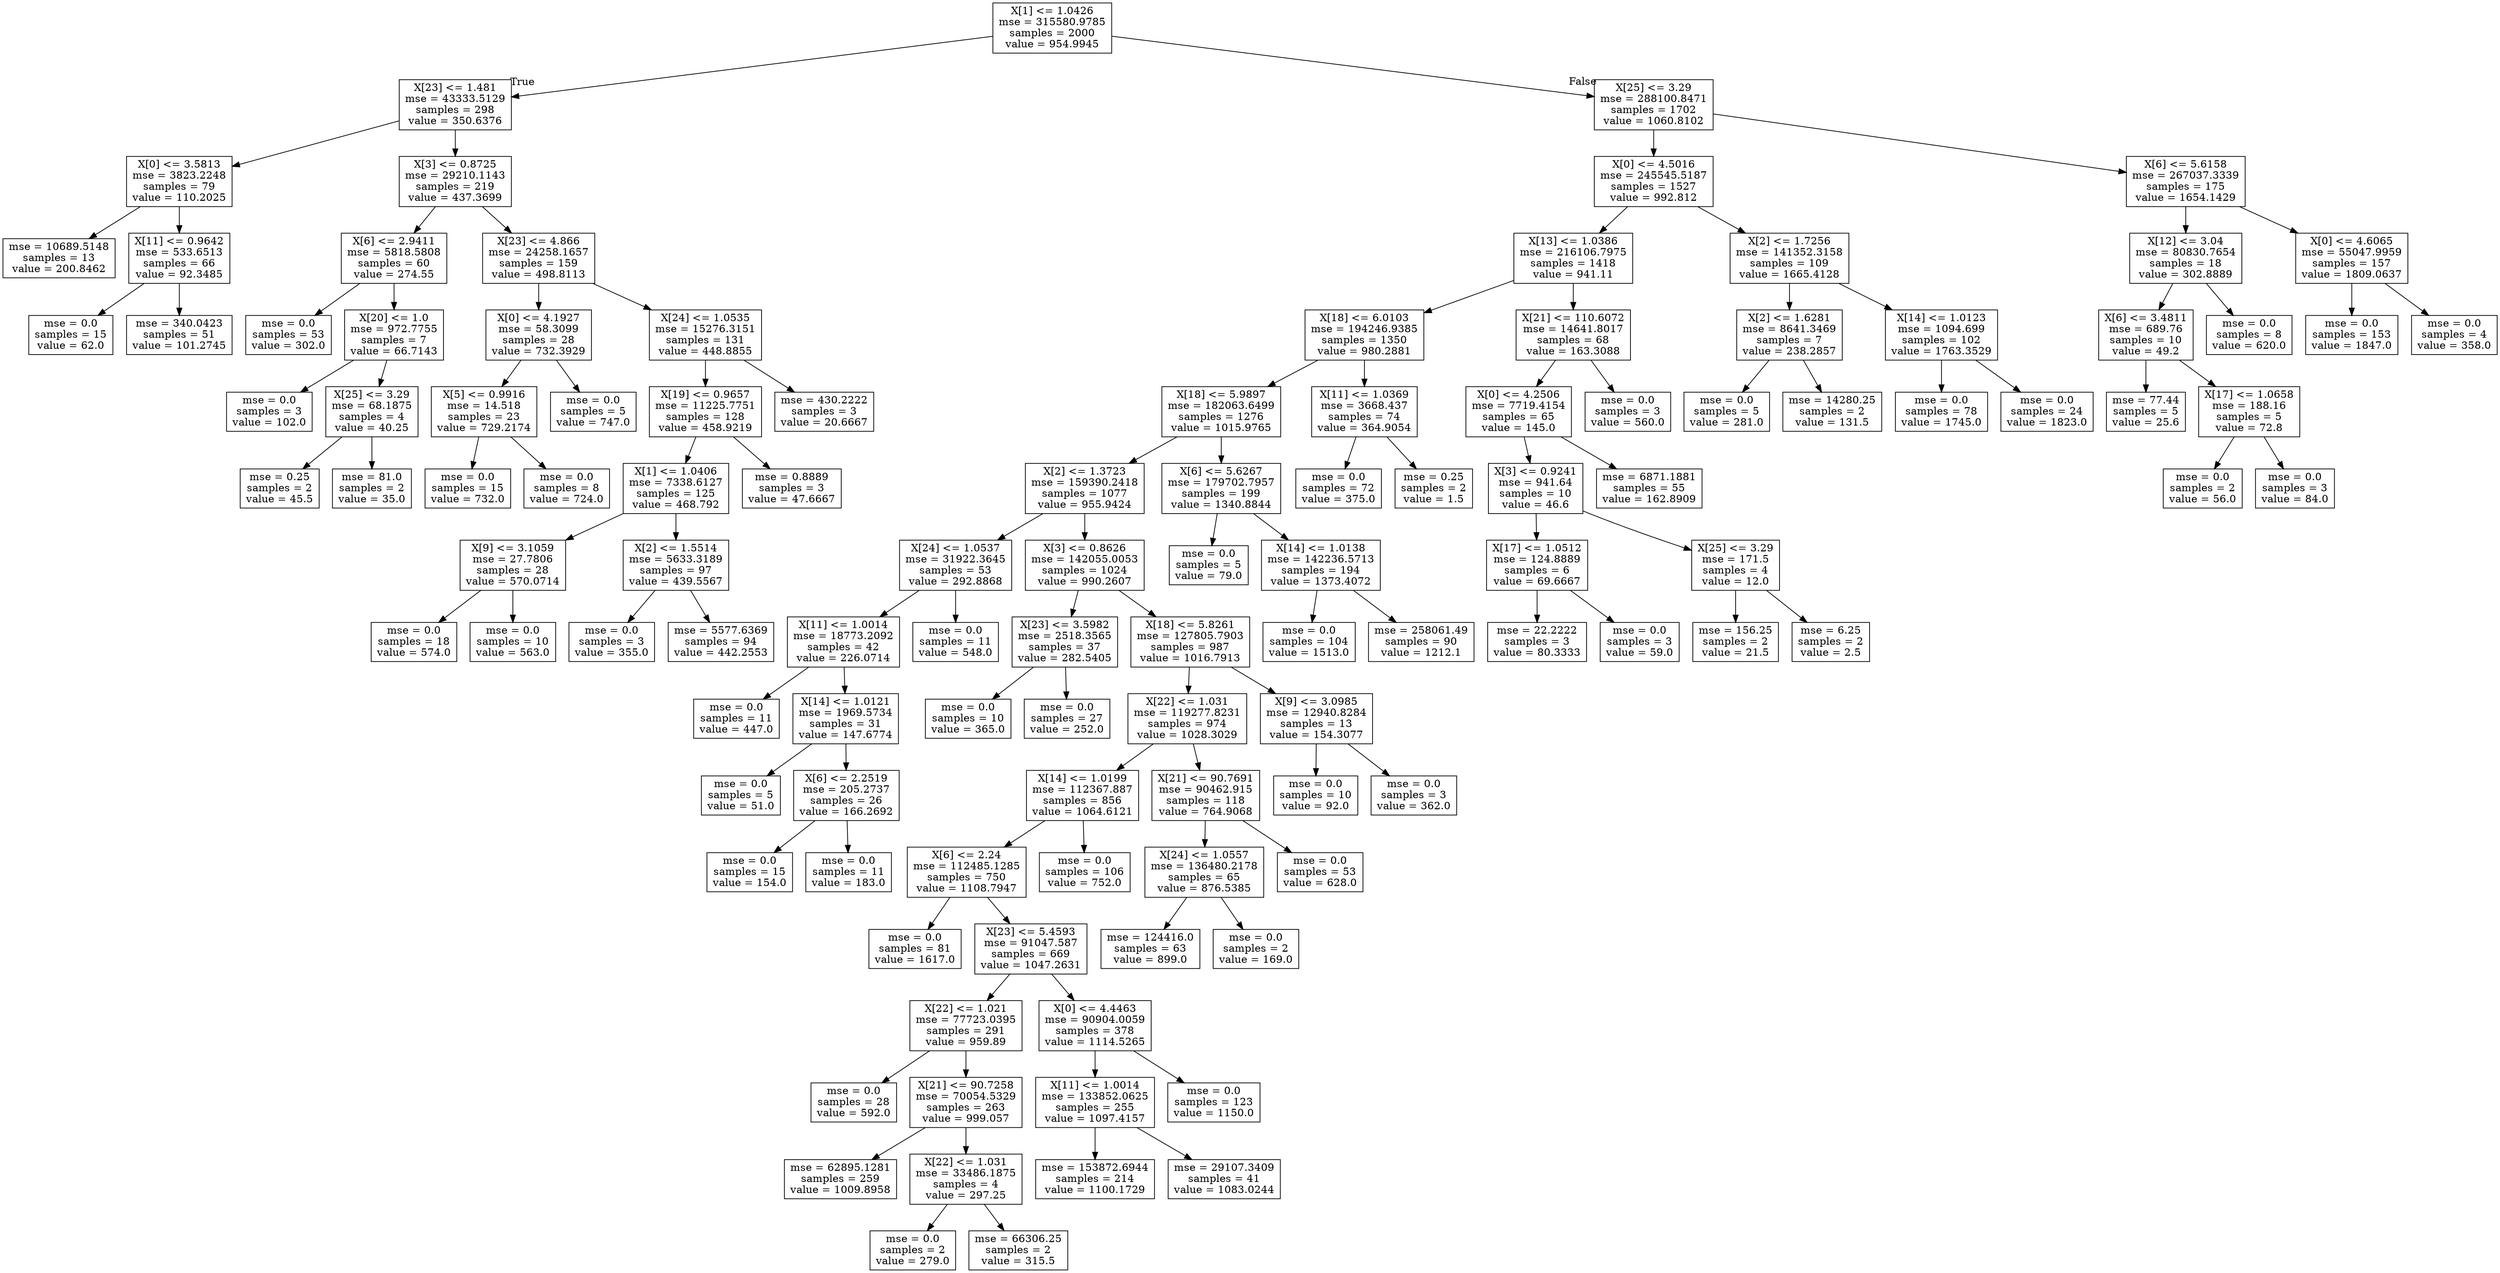 digraph Tree {
node [shape=box] ;
0 [label="X[1] <= 1.0426\nmse = 315580.9785\nsamples = 2000\nvalue = 954.9945"] ;
1 [label="X[23] <= 1.481\nmse = 43333.5129\nsamples = 298\nvalue = 350.6376"] ;
0 -> 1 [labeldistance=2.5, labelangle=45, headlabel="True"] ;
2 [label="X[0] <= 3.5813\nmse = 3823.2248\nsamples = 79\nvalue = 110.2025"] ;
1 -> 2 ;
3 [label="mse = 10689.5148\nsamples = 13\nvalue = 200.8462"] ;
2 -> 3 ;
4 [label="X[11] <= 0.9642\nmse = 533.6513\nsamples = 66\nvalue = 92.3485"] ;
2 -> 4 ;
5 [label="mse = 0.0\nsamples = 15\nvalue = 62.0"] ;
4 -> 5 ;
6 [label="mse = 340.0423\nsamples = 51\nvalue = 101.2745"] ;
4 -> 6 ;
7 [label="X[3] <= 0.8725\nmse = 29210.1143\nsamples = 219\nvalue = 437.3699"] ;
1 -> 7 ;
8 [label="X[6] <= 2.9411\nmse = 5818.5808\nsamples = 60\nvalue = 274.55"] ;
7 -> 8 ;
9 [label="mse = 0.0\nsamples = 53\nvalue = 302.0"] ;
8 -> 9 ;
10 [label="X[20] <= 1.0\nmse = 972.7755\nsamples = 7\nvalue = 66.7143"] ;
8 -> 10 ;
11 [label="mse = 0.0\nsamples = 3\nvalue = 102.0"] ;
10 -> 11 ;
12 [label="X[25] <= 3.29\nmse = 68.1875\nsamples = 4\nvalue = 40.25"] ;
10 -> 12 ;
13 [label="mse = 0.25\nsamples = 2\nvalue = 45.5"] ;
12 -> 13 ;
14 [label="mse = 81.0\nsamples = 2\nvalue = 35.0"] ;
12 -> 14 ;
15 [label="X[23] <= 4.866\nmse = 24258.1657\nsamples = 159\nvalue = 498.8113"] ;
7 -> 15 ;
16 [label="X[0] <= 4.1927\nmse = 58.3099\nsamples = 28\nvalue = 732.3929"] ;
15 -> 16 ;
17 [label="X[5] <= 0.9916\nmse = 14.518\nsamples = 23\nvalue = 729.2174"] ;
16 -> 17 ;
18 [label="mse = 0.0\nsamples = 15\nvalue = 732.0"] ;
17 -> 18 ;
19 [label="mse = 0.0\nsamples = 8\nvalue = 724.0"] ;
17 -> 19 ;
20 [label="mse = 0.0\nsamples = 5\nvalue = 747.0"] ;
16 -> 20 ;
21 [label="X[24] <= 1.0535\nmse = 15276.3151\nsamples = 131\nvalue = 448.8855"] ;
15 -> 21 ;
22 [label="X[19] <= 0.9657\nmse = 11225.7751\nsamples = 128\nvalue = 458.9219"] ;
21 -> 22 ;
23 [label="X[1] <= 1.0406\nmse = 7338.6127\nsamples = 125\nvalue = 468.792"] ;
22 -> 23 ;
24 [label="X[9] <= 3.1059\nmse = 27.7806\nsamples = 28\nvalue = 570.0714"] ;
23 -> 24 ;
25 [label="mse = 0.0\nsamples = 18\nvalue = 574.0"] ;
24 -> 25 ;
26 [label="mse = 0.0\nsamples = 10\nvalue = 563.0"] ;
24 -> 26 ;
27 [label="X[2] <= 1.5514\nmse = 5633.3189\nsamples = 97\nvalue = 439.5567"] ;
23 -> 27 ;
28 [label="mse = 0.0\nsamples = 3\nvalue = 355.0"] ;
27 -> 28 ;
29 [label="mse = 5577.6369\nsamples = 94\nvalue = 442.2553"] ;
27 -> 29 ;
30 [label="mse = 0.8889\nsamples = 3\nvalue = 47.6667"] ;
22 -> 30 ;
31 [label="mse = 430.2222\nsamples = 3\nvalue = 20.6667"] ;
21 -> 31 ;
32 [label="X[25] <= 3.29\nmse = 288100.8471\nsamples = 1702\nvalue = 1060.8102"] ;
0 -> 32 [labeldistance=2.5, labelangle=-45, headlabel="False"] ;
33 [label="X[0] <= 4.5016\nmse = 245545.5187\nsamples = 1527\nvalue = 992.812"] ;
32 -> 33 ;
34 [label="X[13] <= 1.0386\nmse = 216106.7975\nsamples = 1418\nvalue = 941.11"] ;
33 -> 34 ;
35 [label="X[18] <= 6.0103\nmse = 194246.9385\nsamples = 1350\nvalue = 980.2881"] ;
34 -> 35 ;
36 [label="X[18] <= 5.9897\nmse = 182063.6499\nsamples = 1276\nvalue = 1015.9765"] ;
35 -> 36 ;
37 [label="X[2] <= 1.3723\nmse = 159390.2418\nsamples = 1077\nvalue = 955.9424"] ;
36 -> 37 ;
38 [label="X[24] <= 1.0537\nmse = 31922.3645\nsamples = 53\nvalue = 292.8868"] ;
37 -> 38 ;
39 [label="X[11] <= 1.0014\nmse = 18773.2092\nsamples = 42\nvalue = 226.0714"] ;
38 -> 39 ;
40 [label="mse = 0.0\nsamples = 11\nvalue = 447.0"] ;
39 -> 40 ;
41 [label="X[14] <= 1.0121\nmse = 1969.5734\nsamples = 31\nvalue = 147.6774"] ;
39 -> 41 ;
42 [label="mse = 0.0\nsamples = 5\nvalue = 51.0"] ;
41 -> 42 ;
43 [label="X[6] <= 2.2519\nmse = 205.2737\nsamples = 26\nvalue = 166.2692"] ;
41 -> 43 ;
44 [label="mse = 0.0\nsamples = 15\nvalue = 154.0"] ;
43 -> 44 ;
45 [label="mse = 0.0\nsamples = 11\nvalue = 183.0"] ;
43 -> 45 ;
46 [label="mse = 0.0\nsamples = 11\nvalue = 548.0"] ;
38 -> 46 ;
47 [label="X[3] <= 0.8626\nmse = 142055.0053\nsamples = 1024\nvalue = 990.2607"] ;
37 -> 47 ;
48 [label="X[23] <= 3.5982\nmse = 2518.3565\nsamples = 37\nvalue = 282.5405"] ;
47 -> 48 ;
49 [label="mse = 0.0\nsamples = 10\nvalue = 365.0"] ;
48 -> 49 ;
50 [label="mse = 0.0\nsamples = 27\nvalue = 252.0"] ;
48 -> 50 ;
51 [label="X[18] <= 5.8261\nmse = 127805.7903\nsamples = 987\nvalue = 1016.7913"] ;
47 -> 51 ;
52 [label="X[22] <= 1.031\nmse = 119277.8231\nsamples = 974\nvalue = 1028.3029"] ;
51 -> 52 ;
53 [label="X[14] <= 1.0199\nmse = 112367.887\nsamples = 856\nvalue = 1064.6121"] ;
52 -> 53 ;
54 [label="X[6] <= 2.24\nmse = 112485.1285\nsamples = 750\nvalue = 1108.7947"] ;
53 -> 54 ;
55 [label="mse = 0.0\nsamples = 81\nvalue = 1617.0"] ;
54 -> 55 ;
56 [label="X[23] <= 5.4593\nmse = 91047.587\nsamples = 669\nvalue = 1047.2631"] ;
54 -> 56 ;
57 [label="X[22] <= 1.021\nmse = 77723.0395\nsamples = 291\nvalue = 959.89"] ;
56 -> 57 ;
58 [label="mse = 0.0\nsamples = 28\nvalue = 592.0"] ;
57 -> 58 ;
59 [label="X[21] <= 90.7258\nmse = 70054.5329\nsamples = 263\nvalue = 999.057"] ;
57 -> 59 ;
60 [label="mse = 62895.1281\nsamples = 259\nvalue = 1009.8958"] ;
59 -> 60 ;
61 [label="X[22] <= 1.031\nmse = 33486.1875\nsamples = 4\nvalue = 297.25"] ;
59 -> 61 ;
62 [label="mse = 0.0\nsamples = 2\nvalue = 279.0"] ;
61 -> 62 ;
63 [label="mse = 66306.25\nsamples = 2\nvalue = 315.5"] ;
61 -> 63 ;
64 [label="X[0] <= 4.4463\nmse = 90904.0059\nsamples = 378\nvalue = 1114.5265"] ;
56 -> 64 ;
65 [label="X[11] <= 1.0014\nmse = 133852.0625\nsamples = 255\nvalue = 1097.4157"] ;
64 -> 65 ;
66 [label="mse = 153872.6944\nsamples = 214\nvalue = 1100.1729"] ;
65 -> 66 ;
67 [label="mse = 29107.3409\nsamples = 41\nvalue = 1083.0244"] ;
65 -> 67 ;
68 [label="mse = 0.0\nsamples = 123\nvalue = 1150.0"] ;
64 -> 68 ;
69 [label="mse = 0.0\nsamples = 106\nvalue = 752.0"] ;
53 -> 69 ;
70 [label="X[21] <= 90.7691\nmse = 90462.915\nsamples = 118\nvalue = 764.9068"] ;
52 -> 70 ;
71 [label="X[24] <= 1.0557\nmse = 136480.2178\nsamples = 65\nvalue = 876.5385"] ;
70 -> 71 ;
72 [label="mse = 124416.0\nsamples = 63\nvalue = 899.0"] ;
71 -> 72 ;
73 [label="mse = 0.0\nsamples = 2\nvalue = 169.0"] ;
71 -> 73 ;
74 [label="mse = 0.0\nsamples = 53\nvalue = 628.0"] ;
70 -> 74 ;
75 [label="X[9] <= 3.0985\nmse = 12940.8284\nsamples = 13\nvalue = 154.3077"] ;
51 -> 75 ;
76 [label="mse = 0.0\nsamples = 10\nvalue = 92.0"] ;
75 -> 76 ;
77 [label="mse = 0.0\nsamples = 3\nvalue = 362.0"] ;
75 -> 77 ;
78 [label="X[6] <= 5.6267\nmse = 179702.7957\nsamples = 199\nvalue = 1340.8844"] ;
36 -> 78 ;
79 [label="mse = 0.0\nsamples = 5\nvalue = 79.0"] ;
78 -> 79 ;
80 [label="X[14] <= 1.0138\nmse = 142236.5713\nsamples = 194\nvalue = 1373.4072"] ;
78 -> 80 ;
81 [label="mse = 0.0\nsamples = 104\nvalue = 1513.0"] ;
80 -> 81 ;
82 [label="mse = 258061.49\nsamples = 90\nvalue = 1212.1"] ;
80 -> 82 ;
83 [label="X[11] <= 1.0369\nmse = 3668.437\nsamples = 74\nvalue = 364.9054"] ;
35 -> 83 ;
84 [label="mse = 0.0\nsamples = 72\nvalue = 375.0"] ;
83 -> 84 ;
85 [label="mse = 0.25\nsamples = 2\nvalue = 1.5"] ;
83 -> 85 ;
86 [label="X[21] <= 110.6072\nmse = 14641.8017\nsamples = 68\nvalue = 163.3088"] ;
34 -> 86 ;
87 [label="X[0] <= 4.2506\nmse = 7719.4154\nsamples = 65\nvalue = 145.0"] ;
86 -> 87 ;
88 [label="X[3] <= 0.9241\nmse = 941.64\nsamples = 10\nvalue = 46.6"] ;
87 -> 88 ;
89 [label="X[17] <= 1.0512\nmse = 124.8889\nsamples = 6\nvalue = 69.6667"] ;
88 -> 89 ;
90 [label="mse = 22.2222\nsamples = 3\nvalue = 80.3333"] ;
89 -> 90 ;
91 [label="mse = 0.0\nsamples = 3\nvalue = 59.0"] ;
89 -> 91 ;
92 [label="X[25] <= 3.29\nmse = 171.5\nsamples = 4\nvalue = 12.0"] ;
88 -> 92 ;
93 [label="mse = 156.25\nsamples = 2\nvalue = 21.5"] ;
92 -> 93 ;
94 [label="mse = 6.25\nsamples = 2\nvalue = 2.5"] ;
92 -> 94 ;
95 [label="mse = 6871.1881\nsamples = 55\nvalue = 162.8909"] ;
87 -> 95 ;
96 [label="mse = 0.0\nsamples = 3\nvalue = 560.0"] ;
86 -> 96 ;
97 [label="X[2] <= 1.7256\nmse = 141352.3158\nsamples = 109\nvalue = 1665.4128"] ;
33 -> 97 ;
98 [label="X[2] <= 1.6281\nmse = 8641.3469\nsamples = 7\nvalue = 238.2857"] ;
97 -> 98 ;
99 [label="mse = 0.0\nsamples = 5\nvalue = 281.0"] ;
98 -> 99 ;
100 [label="mse = 14280.25\nsamples = 2\nvalue = 131.5"] ;
98 -> 100 ;
101 [label="X[14] <= 1.0123\nmse = 1094.699\nsamples = 102\nvalue = 1763.3529"] ;
97 -> 101 ;
102 [label="mse = 0.0\nsamples = 78\nvalue = 1745.0"] ;
101 -> 102 ;
103 [label="mse = 0.0\nsamples = 24\nvalue = 1823.0"] ;
101 -> 103 ;
104 [label="X[6] <= 5.6158\nmse = 267037.3339\nsamples = 175\nvalue = 1654.1429"] ;
32 -> 104 ;
105 [label="X[12] <= 3.04\nmse = 80830.7654\nsamples = 18\nvalue = 302.8889"] ;
104 -> 105 ;
106 [label="X[6] <= 3.4811\nmse = 689.76\nsamples = 10\nvalue = 49.2"] ;
105 -> 106 ;
107 [label="mse = 77.44\nsamples = 5\nvalue = 25.6"] ;
106 -> 107 ;
108 [label="X[17] <= 1.0658\nmse = 188.16\nsamples = 5\nvalue = 72.8"] ;
106 -> 108 ;
109 [label="mse = 0.0\nsamples = 2\nvalue = 56.0"] ;
108 -> 109 ;
110 [label="mse = 0.0\nsamples = 3\nvalue = 84.0"] ;
108 -> 110 ;
111 [label="mse = 0.0\nsamples = 8\nvalue = 620.0"] ;
105 -> 111 ;
112 [label="X[0] <= 4.6065\nmse = 55047.9959\nsamples = 157\nvalue = 1809.0637"] ;
104 -> 112 ;
113 [label="mse = 0.0\nsamples = 153\nvalue = 1847.0"] ;
112 -> 113 ;
114 [label="mse = 0.0\nsamples = 4\nvalue = 358.0"] ;
112 -> 114 ;
}